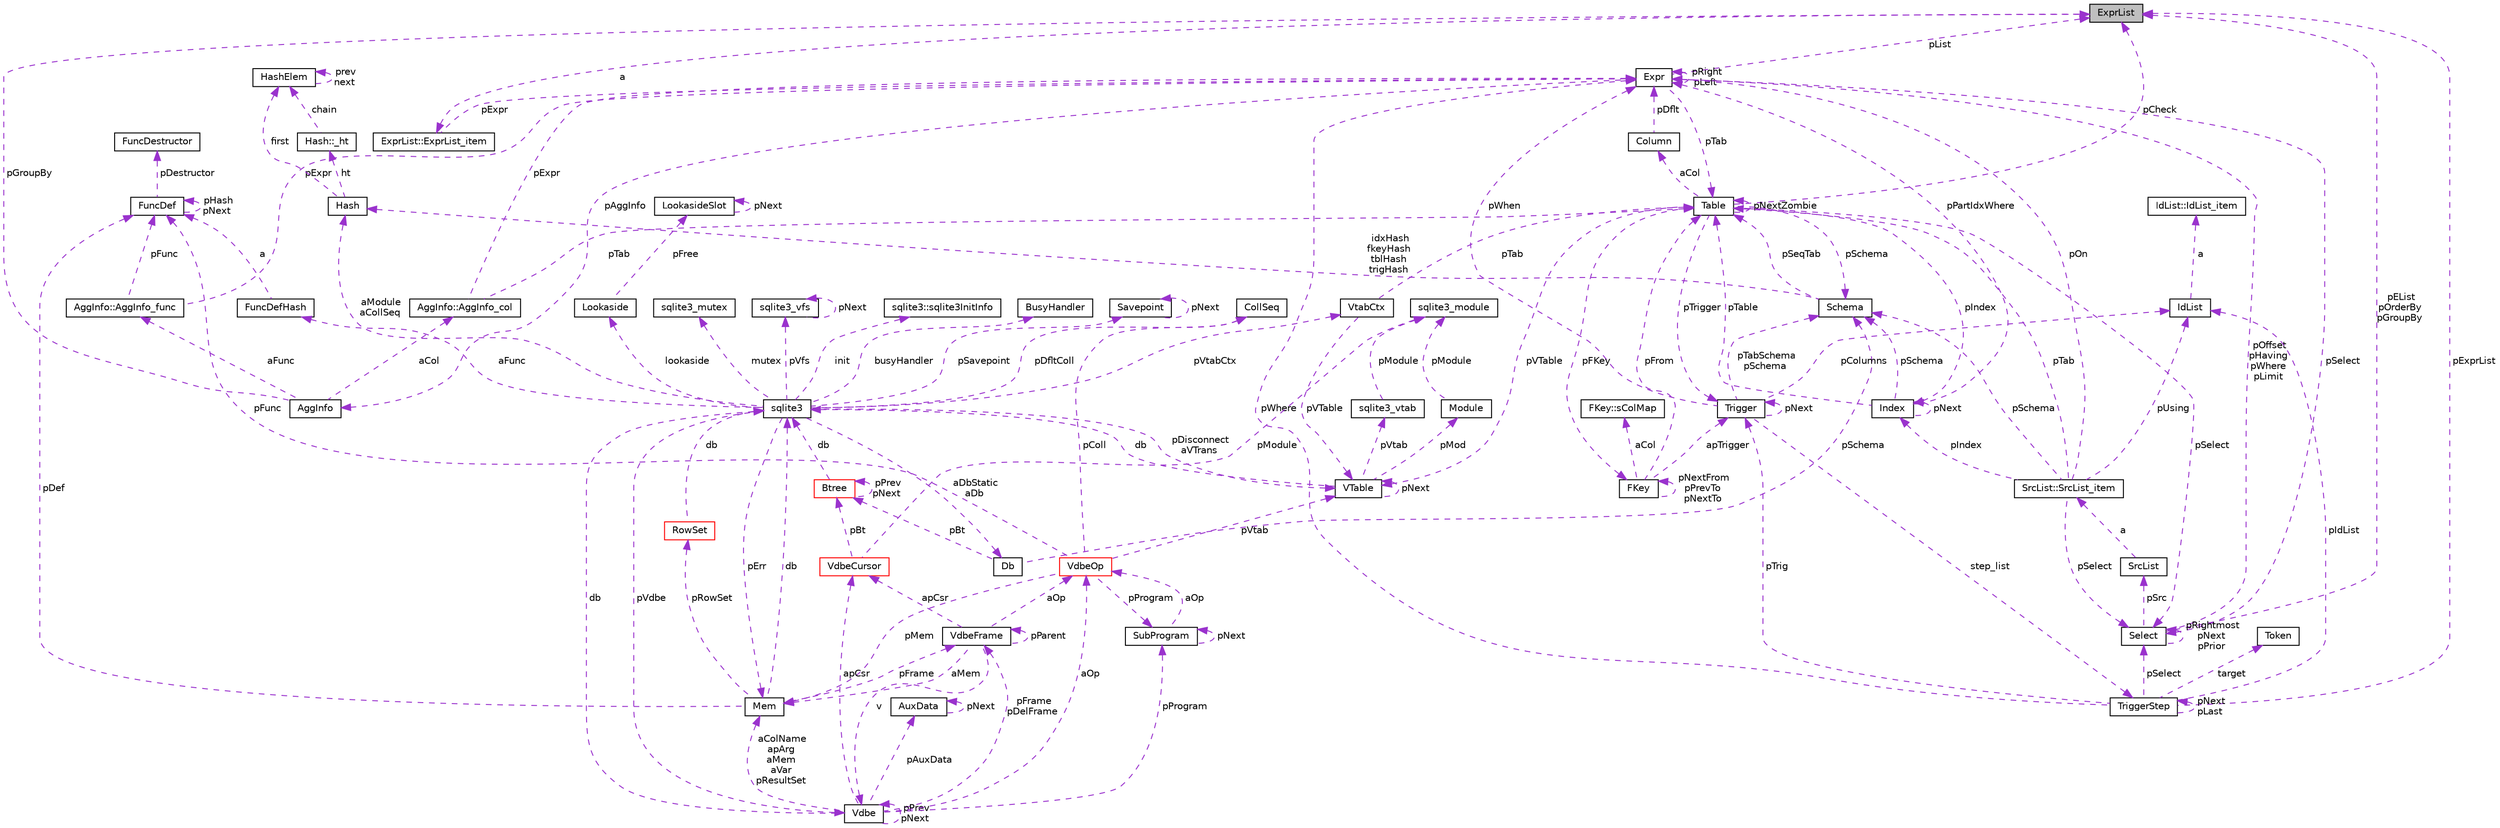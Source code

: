 digraph G
{
 // INTERACTIVE_SVG=YES
  edge [fontname="Helvetica",fontsize="10",labelfontname="Helvetica",labelfontsize="10"];
  node [fontname="Helvetica",fontsize="10",shape=record];
  Node1 [label="ExprList",height=0.2,width=0.4,color="black", fillcolor="grey75", style="filled" fontcolor="black"];
  Node2 -> Node1 [dir="back",color="darkorchid3",fontsize="10",style="dashed",label=" a" ,fontname="Helvetica"];
  Node2 [label="ExprList::ExprList_item",height=0.2,width=0.4,color="black", fillcolor="white", style="filled",URL="$d8/d73/struct_expr_list_1_1_expr_list__item.html"];
  Node3 -> Node2 [dir="back",color="darkorchid3",fontsize="10",style="dashed",label=" pExpr" ,fontname="Helvetica"];
  Node3 [label="Expr",height=0.2,width=0.4,color="black", fillcolor="white", style="filled",URL="$d1/dbc/struct_expr.html"];
  Node4 -> Node3 [dir="back",color="darkorchid3",fontsize="10",style="dashed",label=" pAggInfo" ,fontname="Helvetica"];
  Node4 [label="AggInfo",height=0.2,width=0.4,color="black", fillcolor="white", style="filled",URL="$d6/d85/struct_agg_info.html"];
  Node5 -> Node4 [dir="back",color="darkorchid3",fontsize="10",style="dashed",label=" aCol" ,fontname="Helvetica"];
  Node5 [label="AggInfo::AggInfo_col",height=0.2,width=0.4,color="black", fillcolor="white", style="filled",URL="$d8/dbd/struct_agg_info_1_1_agg_info__col.html"];
  Node3 -> Node5 [dir="back",color="darkorchid3",fontsize="10",style="dashed",label=" pExpr" ,fontname="Helvetica"];
  Node6 -> Node5 [dir="back",color="darkorchid3",fontsize="10",style="dashed",label=" pTab" ,fontname="Helvetica"];
  Node6 [label="Table",height=0.2,width=0.4,color="black", fillcolor="white", style="filled",URL="$d5/d0d/struct_table.html"];
  Node7 -> Node6 [dir="back",color="darkorchid3",fontsize="10",style="dashed",label=" pSchema" ,fontname="Helvetica"];
  Node7 [label="Schema",height=0.2,width=0.4,color="black", fillcolor="white", style="filled",URL="$df/d15/struct_schema.html"];
  Node6 -> Node7 [dir="back",color="darkorchid3",fontsize="10",style="dashed",label=" pSeqTab" ,fontname="Helvetica"];
  Node8 -> Node7 [dir="back",color="darkorchid3",fontsize="10",style="dashed",label=" idxHash\nfkeyHash\ntblHash\ntrigHash" ,fontname="Helvetica"];
  Node8 [label="Hash",height=0.2,width=0.4,color="black", fillcolor="white", style="filled",URL="$d2/d7a/struct_hash.html"];
  Node9 -> Node8 [dir="back",color="darkorchid3",fontsize="10",style="dashed",label=" ht" ,fontname="Helvetica"];
  Node9 [label="Hash::_ht",height=0.2,width=0.4,color="black", fillcolor="white", style="filled",URL="$dd/d00/struct_hash_1_1__ht.html"];
  Node10 -> Node9 [dir="back",color="darkorchid3",fontsize="10",style="dashed",label=" chain" ,fontname="Helvetica"];
  Node10 [label="HashElem",height=0.2,width=0.4,color="black", fillcolor="white", style="filled",URL="$df/d01/struct_hash_elem.html"];
  Node10 -> Node10 [dir="back",color="darkorchid3",fontsize="10",style="dashed",label=" prev\nnext" ,fontname="Helvetica"];
  Node10 -> Node8 [dir="back",color="darkorchid3",fontsize="10",style="dashed",label=" first" ,fontname="Helvetica"];
  Node11 -> Node6 [dir="back",color="darkorchid3",fontsize="10",style="dashed",label=" aCol" ,fontname="Helvetica"];
  Node11 [label="Column",height=0.2,width=0.4,color="black", fillcolor="white", style="filled",URL="$d0/d14/struct_column.html"];
  Node3 -> Node11 [dir="back",color="darkorchid3",fontsize="10",style="dashed",label=" pDflt" ,fontname="Helvetica"];
  Node12 -> Node6 [dir="back",color="darkorchid3",fontsize="10",style="dashed",label=" pFKey" ,fontname="Helvetica"];
  Node12 [label="FKey",height=0.2,width=0.4,color="black", fillcolor="white", style="filled",URL="$d0/dbd/struct_f_key.html"];
  Node13 -> Node12 [dir="back",color="darkorchid3",fontsize="10",style="dashed",label=" aCol" ,fontname="Helvetica"];
  Node13 [label="FKey::sColMap",height=0.2,width=0.4,color="black", fillcolor="white", style="filled",URL="$d9/dce/struct_f_key_1_1s_col_map.html"];
  Node12 -> Node12 [dir="back",color="darkorchid3",fontsize="10",style="dashed",label=" pNextFrom\npPrevTo\npNextTo" ,fontname="Helvetica"];
  Node6 -> Node12 [dir="back",color="darkorchid3",fontsize="10",style="dashed",label=" pFrom" ,fontname="Helvetica"];
  Node14 -> Node12 [dir="back",color="darkorchid3",fontsize="10",style="dashed",label=" apTrigger" ,fontname="Helvetica"];
  Node14 [label="Trigger",height=0.2,width=0.4,color="black", fillcolor="white", style="filled",URL="$d1/dd9/struct_trigger.html"];
  Node15 -> Node14 [dir="back",color="darkorchid3",fontsize="10",style="dashed",label=" step_list" ,fontname="Helvetica"];
  Node15 [label="TriggerStep",height=0.2,width=0.4,color="black", fillcolor="white", style="filled",URL="$d6/d6c/struct_trigger_step.html"];
  Node15 -> Node15 [dir="back",color="darkorchid3",fontsize="10",style="dashed",label=" pNext\npLast" ,fontname="Helvetica"];
  Node3 -> Node15 [dir="back",color="darkorchid3",fontsize="10",style="dashed",label=" pWhere" ,fontname="Helvetica"];
  Node16 -> Node15 [dir="back",color="darkorchid3",fontsize="10",style="dashed",label=" target" ,fontname="Helvetica"];
  Node16 [label="Token",height=0.2,width=0.4,color="black", fillcolor="white", style="filled",URL="$d9/d27/struct_token.html"];
  Node17 -> Node15 [dir="back",color="darkorchid3",fontsize="10",style="dashed",label=" pIdList" ,fontname="Helvetica"];
  Node17 [label="IdList",height=0.2,width=0.4,color="black", fillcolor="white", style="filled",URL="$d6/d05/struct_id_list.html"];
  Node18 -> Node17 [dir="back",color="darkorchid3",fontsize="10",style="dashed",label=" a" ,fontname="Helvetica"];
  Node18 [label="IdList::IdList_item",height=0.2,width=0.4,color="black", fillcolor="white", style="filled",URL="$d2/d66/struct_id_list_1_1_id_list__item.html"];
  Node19 -> Node15 [dir="back",color="darkorchid3",fontsize="10",style="dashed",label=" pSelect" ,fontname="Helvetica"];
  Node19 [label="Select",height=0.2,width=0.4,color="black", fillcolor="white", style="filled",URL="$d2/d1c/struct_select.html"];
  Node3 -> Node19 [dir="back",color="darkorchid3",fontsize="10",style="dashed",label=" pOffset\npHaving\npWhere\npLimit" ,fontname="Helvetica"];
  Node19 -> Node19 [dir="back",color="darkorchid3",fontsize="10",style="dashed",label=" pRightmost\npNext\npPrior" ,fontname="Helvetica"];
  Node20 -> Node19 [dir="back",color="darkorchid3",fontsize="10",style="dashed",label=" pSrc" ,fontname="Helvetica"];
  Node20 [label="SrcList",height=0.2,width=0.4,color="black", fillcolor="white", style="filled",URL="$dc/dc1/struct_src_list.html"];
  Node21 -> Node20 [dir="back",color="darkorchid3",fontsize="10",style="dashed",label=" a" ,fontname="Helvetica"];
  Node21 [label="SrcList::SrcList_item",height=0.2,width=0.4,color="black", fillcolor="white", style="filled",URL="$d4/dc2/struct_src_list_1_1_src_list__item.html"];
  Node7 -> Node21 [dir="back",color="darkorchid3",fontsize="10",style="dashed",label=" pSchema" ,fontname="Helvetica"];
  Node3 -> Node21 [dir="back",color="darkorchid3",fontsize="10",style="dashed",label=" pOn" ,fontname="Helvetica"];
  Node17 -> Node21 [dir="back",color="darkorchid3",fontsize="10",style="dashed",label=" pUsing" ,fontname="Helvetica"];
  Node6 -> Node21 [dir="back",color="darkorchid3",fontsize="10",style="dashed",label=" pTab" ,fontname="Helvetica"];
  Node19 -> Node21 [dir="back",color="darkorchid3",fontsize="10",style="dashed",label=" pSelect" ,fontname="Helvetica"];
  Node22 -> Node21 [dir="back",color="darkorchid3",fontsize="10",style="dashed",label=" pIndex" ,fontname="Helvetica"];
  Node22 [label="Index",height=0.2,width=0.4,color="black", fillcolor="white", style="filled",URL="$dc/d6f/struct_index.html"];
  Node7 -> Node22 [dir="back",color="darkorchid3",fontsize="10",style="dashed",label=" pSchema" ,fontname="Helvetica"];
  Node3 -> Node22 [dir="back",color="darkorchid3",fontsize="10",style="dashed",label=" pPartIdxWhere" ,fontname="Helvetica"];
  Node6 -> Node22 [dir="back",color="darkorchid3",fontsize="10",style="dashed",label=" pTable" ,fontname="Helvetica"];
  Node22 -> Node22 [dir="back",color="darkorchid3",fontsize="10",style="dashed",label=" pNext" ,fontname="Helvetica"];
  Node1 -> Node19 [dir="back",color="darkorchid3",fontsize="10",style="dashed",label=" pEList\npOrderBy\npGroupBy" ,fontname="Helvetica"];
  Node14 -> Node15 [dir="back",color="darkorchid3",fontsize="10",style="dashed",label=" pTrig" ,fontname="Helvetica"];
  Node1 -> Node15 [dir="back",color="darkorchid3",fontsize="10",style="dashed",label=" pExprList" ,fontname="Helvetica"];
  Node7 -> Node14 [dir="back",color="darkorchid3",fontsize="10",style="dashed",label=" pTabSchema\npSchema" ,fontname="Helvetica"];
  Node3 -> Node14 [dir="back",color="darkorchid3",fontsize="10",style="dashed",label=" pWhen" ,fontname="Helvetica"];
  Node17 -> Node14 [dir="back",color="darkorchid3",fontsize="10",style="dashed",label=" pColumns" ,fontname="Helvetica"];
  Node14 -> Node14 [dir="back",color="darkorchid3",fontsize="10",style="dashed",label=" pNext" ,fontname="Helvetica"];
  Node23 -> Node6 [dir="back",color="darkorchid3",fontsize="10",style="dashed",label=" pVTable" ,fontname="Helvetica"];
  Node23 [label="VTable",height=0.2,width=0.4,color="black", fillcolor="white", style="filled",URL="$db/d7e/struct_v_table.html"];
  Node24 -> Node23 [dir="back",color="darkorchid3",fontsize="10",style="dashed",label=" db" ,fontname="Helvetica"];
  Node24 [label="sqlite3",height=0.2,width=0.4,color="black", fillcolor="white", style="filled",URL="$d9/dcd/structsqlite3.html"];
  Node25 -> Node24 [dir="back",color="darkorchid3",fontsize="10",style="dashed",label=" pErr" ,fontname="Helvetica"];
  Node25 [label="Mem",height=0.2,width=0.4,color="black", fillcolor="white", style="filled",URL="$df/d48/struct_mem.html"];
  Node24 -> Node25 [dir="back",color="darkorchid3",fontsize="10",style="dashed",label=" db" ,fontname="Helvetica"];
  Node26 -> Node25 [dir="back",color="darkorchid3",fontsize="10",style="dashed",label=" pFrame" ,fontname="Helvetica"];
  Node26 [label="VdbeFrame",height=0.2,width=0.4,color="black", fillcolor="white", style="filled",URL="$de/d74/struct_vdbe_frame.html"];
  Node25 -> Node26 [dir="back",color="darkorchid3",fontsize="10",style="dashed",label=" aMem" ,fontname="Helvetica"];
  Node27 -> Node26 [dir="back",color="darkorchid3",fontsize="10",style="dashed",label=" v" ,fontname="Helvetica"];
  Node27 [label="Vdbe",height=0.2,width=0.4,color="black", fillcolor="white", style="filled",URL="$db/df8/struct_vdbe.html"];
  Node27 -> Node27 [dir="back",color="darkorchid3",fontsize="10",style="dashed",label=" pPrev\npNext" ,fontname="Helvetica"];
  Node25 -> Node27 [dir="back",color="darkorchid3",fontsize="10",style="dashed",label=" aColName\napArg\naMem\naVar\npResultSet" ,fontname="Helvetica"];
  Node24 -> Node27 [dir="back",color="darkorchid3",fontsize="10",style="dashed",label=" db" ,fontname="Helvetica"];
  Node26 -> Node27 [dir="back",color="darkorchid3",fontsize="10",style="dashed",label=" pFrame\npDelFrame" ,fontname="Helvetica"];
  Node28 -> Node27 [dir="back",color="darkorchid3",fontsize="10",style="dashed",label=" pAuxData" ,fontname="Helvetica"];
  Node28 [label="AuxData",height=0.2,width=0.4,color="black", fillcolor="white", style="filled",URL="$d5/d59/struct_aux_data.html"];
  Node28 -> Node28 [dir="back",color="darkorchid3",fontsize="10",style="dashed",label=" pNext" ,fontname="Helvetica"];
  Node29 -> Node27 [dir="back",color="darkorchid3",fontsize="10",style="dashed",label=" pProgram" ,fontname="Helvetica"];
  Node29 [label="SubProgram",height=0.2,width=0.4,color="black", fillcolor="white", style="filled",URL="$d4/d16/struct_sub_program.html"];
  Node29 -> Node29 [dir="back",color="darkorchid3",fontsize="10",style="dashed",label=" pNext" ,fontname="Helvetica"];
  Node30 -> Node29 [dir="back",color="darkorchid3",fontsize="10",style="dashed",label=" aOp" ,fontname="Helvetica"];
  Node30 [label="VdbeOp",height=0.2,width=0.4,color="red", fillcolor="white", style="filled",URL="$d2/dd9/struct_vdbe_op.html"];
  Node25 -> Node30 [dir="back",color="darkorchid3",fontsize="10",style="dashed",label=" pMem" ,fontname="Helvetica"];
  Node31 -> Node30 [dir="back",color="darkorchid3",fontsize="10",style="dashed",label=" pColl" ,fontname="Helvetica"];
  Node31 [label="CollSeq",height=0.2,width=0.4,color="black", fillcolor="white", style="filled",URL="$d0/d7d/struct_coll_seq.html"];
  Node23 -> Node30 [dir="back",color="darkorchid3",fontsize="10",style="dashed",label=" pVtab" ,fontname="Helvetica"];
  Node29 -> Node30 [dir="back",color="darkorchid3",fontsize="10",style="dashed",label=" pProgram" ,fontname="Helvetica"];
  Node32 -> Node30 [dir="back",color="darkorchid3",fontsize="10",style="dashed",label=" pFunc" ,fontname="Helvetica"];
  Node32 [label="FuncDef",height=0.2,width=0.4,color="black", fillcolor="white", style="filled",URL="$df/d38/struct_func_def.html"];
  Node33 -> Node32 [dir="back",color="darkorchid3",fontsize="10",style="dashed",label=" pDestructor" ,fontname="Helvetica"];
  Node33 [label="FuncDestructor",height=0.2,width=0.4,color="black", fillcolor="white", style="filled",URL="$d5/da4/struct_func_destructor.html"];
  Node32 -> Node32 [dir="back",color="darkorchid3",fontsize="10",style="dashed",label=" pHash\npNext" ,fontname="Helvetica"];
  Node34 -> Node27 [dir="back",color="darkorchid3",fontsize="10",style="dashed",label=" apCsr" ,fontname="Helvetica"];
  Node34 [label="VdbeCursor",height=0.2,width=0.4,color="red", fillcolor="white", style="filled",URL="$d5/dd1/struct_vdbe_cursor.html"];
  Node35 -> Node34 [dir="back",color="darkorchid3",fontsize="10",style="dashed",label=" pModule" ,fontname="Helvetica"];
  Node35 [label="sqlite3_module",height=0.2,width=0.4,color="black", fillcolor="white", style="filled",URL="$dd/de4/structsqlite3__module.html"];
  Node36 -> Node34 [dir="back",color="darkorchid3",fontsize="10",style="dashed",label=" pBt" ,fontname="Helvetica"];
  Node36 [label="Btree",height=0.2,width=0.4,color="red", fillcolor="white", style="filled",URL="$d9/d90/struct_btree.html"];
  Node24 -> Node36 [dir="back",color="darkorchid3",fontsize="10",style="dashed",label=" db" ,fontname="Helvetica"];
  Node36 -> Node36 [dir="back",color="darkorchid3",fontsize="10",style="dashed",label=" pPrev\npNext" ,fontname="Helvetica"];
  Node30 -> Node27 [dir="back",color="darkorchid3",fontsize="10",style="dashed",label=" aOp" ,fontname="Helvetica"];
  Node26 -> Node26 [dir="back",color="darkorchid3",fontsize="10",style="dashed",label=" pParent" ,fontname="Helvetica"];
  Node34 -> Node26 [dir="back",color="darkorchid3",fontsize="10",style="dashed",label=" apCsr" ,fontname="Helvetica"];
  Node30 -> Node26 [dir="back",color="darkorchid3",fontsize="10",style="dashed",label=" aOp" ,fontname="Helvetica"];
  Node37 -> Node25 [dir="back",color="darkorchid3",fontsize="10",style="dashed",label=" pRowSet" ,fontname="Helvetica"];
  Node37 [label="RowSet",height=0.2,width=0.4,color="red", fillcolor="white", style="filled",URL="$d5/d67/struct_row_set.html"];
  Node24 -> Node37 [dir="back",color="darkorchid3",fontsize="10",style="dashed",label=" db" ,fontname="Helvetica"];
  Node32 -> Node25 [dir="back",color="darkorchid3",fontsize="10",style="dashed",label=" pDef" ,fontname="Helvetica"];
  Node27 -> Node24 [dir="back",color="darkorchid3",fontsize="10",style="dashed",label=" pVdbe" ,fontname="Helvetica"];
  Node38 -> Node24 [dir="back",color="darkorchid3",fontsize="10",style="dashed",label=" pSavepoint" ,fontname="Helvetica"];
  Node38 [label="Savepoint",height=0.2,width=0.4,color="black", fillcolor="white", style="filled",URL="$db/dde/struct_savepoint.html"];
  Node38 -> Node38 [dir="back",color="darkorchid3",fontsize="10",style="dashed",label=" pNext" ,fontname="Helvetica"];
  Node39 -> Node24 [dir="back",color="darkorchid3",fontsize="10",style="dashed",label=" aFunc" ,fontname="Helvetica"];
  Node39 [label="FuncDefHash",height=0.2,width=0.4,color="black", fillcolor="white", style="filled",URL="$db/dfc/struct_func_def_hash.html"];
  Node32 -> Node39 [dir="back",color="darkorchid3",fontsize="10",style="dashed",label=" a" ,fontname="Helvetica"];
  Node40 -> Node24 [dir="back",color="darkorchid3",fontsize="10",style="dashed",label=" lookaside" ,fontname="Helvetica"];
  Node40 [label="Lookaside",height=0.2,width=0.4,color="black", fillcolor="white", style="filled",URL="$d4/d8a/struct_lookaside.html"];
  Node41 -> Node40 [dir="back",color="darkorchid3",fontsize="10",style="dashed",label=" pFree" ,fontname="Helvetica"];
  Node41 [label="LookasideSlot",height=0.2,width=0.4,color="black", fillcolor="white", style="filled",URL="$dd/d17/struct_lookaside_slot.html"];
  Node41 -> Node41 [dir="back",color="darkorchid3",fontsize="10",style="dashed",label=" pNext" ,fontname="Helvetica"];
  Node42 -> Node24 [dir="back",color="darkorchid3",fontsize="10",style="dashed",label=" mutex" ,fontname="Helvetica"];
  Node42 [label="sqlite3_mutex",height=0.2,width=0.4,color="black", fillcolor="white", style="filled",URL="$d5/d3c/structsqlite3__mutex.html"];
  Node43 -> Node24 [dir="back",color="darkorchid3",fontsize="10",style="dashed",label=" pVfs" ,fontname="Helvetica"];
  Node43 [label="sqlite3_vfs",height=0.2,width=0.4,color="black", fillcolor="white", style="filled",URL="$d3/d36/structsqlite3__vfs.html"];
  Node43 -> Node43 [dir="back",color="darkorchid3",fontsize="10",style="dashed",label=" pNext" ,fontname="Helvetica"];
  Node44 -> Node24 [dir="back",color="darkorchid3",fontsize="10",style="dashed",label=" init" ,fontname="Helvetica"];
  Node44 [label="sqlite3::sqlite3InitInfo",height=0.2,width=0.4,color="black", fillcolor="white", style="filled",URL="$d7/d84/structsqlite3_1_1sqlite3_init_info.html"];
  Node45 -> Node24 [dir="back",color="darkorchid3",fontsize="10",style="dashed",label=" busyHandler" ,fontname="Helvetica"];
  Node45 [label="BusyHandler",height=0.2,width=0.4,color="black", fillcolor="white", style="filled",URL="$d4/d89/struct_busy_handler.html"];
  Node46 -> Node24 [dir="back",color="darkorchid3",fontsize="10",style="dashed",label=" pVtabCtx" ,fontname="Helvetica"];
  Node46 [label="VtabCtx",height=0.2,width=0.4,color="black", fillcolor="white", style="filled",URL="$de/dae/struct_vtab_ctx.html"];
  Node23 -> Node46 [dir="back",color="darkorchid3",fontsize="10",style="dashed",label=" pVTable" ,fontname="Helvetica"];
  Node6 -> Node46 [dir="back",color="darkorchid3",fontsize="10",style="dashed",label=" pTab" ,fontname="Helvetica"];
  Node31 -> Node24 [dir="back",color="darkorchid3",fontsize="10",style="dashed",label=" pDfltColl" ,fontname="Helvetica"];
  Node23 -> Node24 [dir="back",color="darkorchid3",fontsize="10",style="dashed",label=" pDisconnect\naVTrans" ,fontname="Helvetica"];
  Node47 -> Node24 [dir="back",color="darkorchid3",fontsize="10",style="dashed",label=" aDbStatic\naDb" ,fontname="Helvetica"];
  Node47 [label="Db",height=0.2,width=0.4,color="black", fillcolor="white", style="filled",URL="$db/dd1/struct_db.html"];
  Node7 -> Node47 [dir="back",color="darkorchid3",fontsize="10",style="dashed",label=" pSchema" ,fontname="Helvetica"];
  Node36 -> Node47 [dir="back",color="darkorchid3",fontsize="10",style="dashed",label=" pBt" ,fontname="Helvetica"];
  Node8 -> Node24 [dir="back",color="darkorchid3",fontsize="10",style="dashed",label=" aModule\naCollSeq" ,fontname="Helvetica"];
  Node23 -> Node23 [dir="back",color="darkorchid3",fontsize="10",style="dashed",label=" pNext" ,fontname="Helvetica"];
  Node48 -> Node23 [dir="back",color="darkorchid3",fontsize="10",style="dashed",label=" pMod" ,fontname="Helvetica"];
  Node48 [label="Module",height=0.2,width=0.4,color="black", fillcolor="white", style="filled",URL="$d0/d3b/struct_module.html"];
  Node35 -> Node48 [dir="back",color="darkorchid3",fontsize="10",style="dashed",label=" pModule" ,fontname="Helvetica"];
  Node49 -> Node23 [dir="back",color="darkorchid3",fontsize="10",style="dashed",label=" pVtab" ,fontname="Helvetica"];
  Node49 [label="sqlite3_vtab",height=0.2,width=0.4,color="black", fillcolor="white", style="filled",URL="$d3/d12/structsqlite3__vtab.html"];
  Node35 -> Node49 [dir="back",color="darkorchid3",fontsize="10",style="dashed",label=" pModule" ,fontname="Helvetica"];
  Node6 -> Node6 [dir="back",color="darkorchid3",fontsize="10",style="dashed",label=" pNextZombie" ,fontname="Helvetica"];
  Node14 -> Node6 [dir="back",color="darkorchid3",fontsize="10",style="dashed",label=" pTrigger" ,fontname="Helvetica"];
  Node19 -> Node6 [dir="back",color="darkorchid3",fontsize="10",style="dashed",label=" pSelect" ,fontname="Helvetica"];
  Node1 -> Node6 [dir="back",color="darkorchid3",fontsize="10",style="dashed",label=" pCheck" ,fontname="Helvetica"];
  Node22 -> Node6 [dir="back",color="darkorchid3",fontsize="10",style="dashed",label=" pIndex" ,fontname="Helvetica"];
  Node50 -> Node4 [dir="back",color="darkorchid3",fontsize="10",style="dashed",label=" aFunc" ,fontname="Helvetica"];
  Node50 [label="AggInfo::AggInfo_func",height=0.2,width=0.4,color="black", fillcolor="white", style="filled",URL="$de/d24/struct_agg_info_1_1_agg_info__func.html"];
  Node3 -> Node50 [dir="back",color="darkorchid3",fontsize="10",style="dashed",label=" pExpr" ,fontname="Helvetica"];
  Node32 -> Node50 [dir="back",color="darkorchid3",fontsize="10",style="dashed",label=" pFunc" ,fontname="Helvetica"];
  Node1 -> Node4 [dir="back",color="darkorchid3",fontsize="10",style="dashed",label=" pGroupBy" ,fontname="Helvetica"];
  Node3 -> Node3 [dir="back",color="darkorchid3",fontsize="10",style="dashed",label=" pRight\npLeft" ,fontname="Helvetica"];
  Node6 -> Node3 [dir="back",color="darkorchid3",fontsize="10",style="dashed",label=" pTab" ,fontname="Helvetica"];
  Node19 -> Node3 [dir="back",color="darkorchid3",fontsize="10",style="dashed",label=" pSelect" ,fontname="Helvetica"];
  Node1 -> Node3 [dir="back",color="darkorchid3",fontsize="10",style="dashed",label=" pList" ,fontname="Helvetica"];
}
